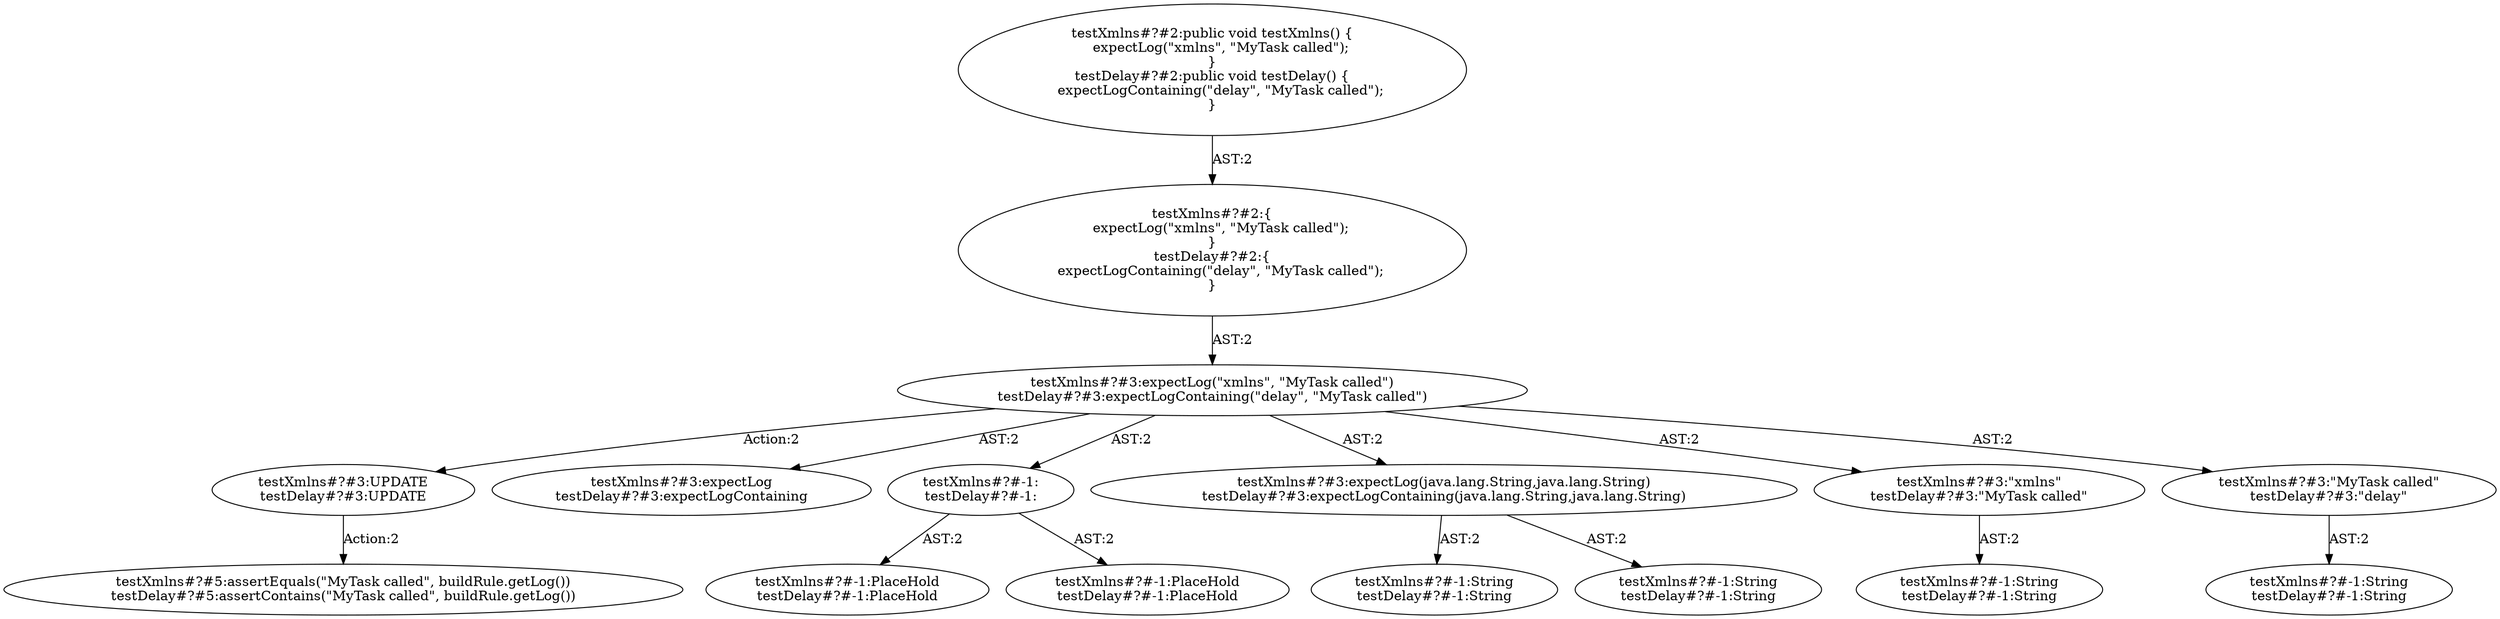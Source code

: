 digraph "Pattern" {
0 [label="testXmlns#?#3:UPDATE
testDelay#?#3:UPDATE" shape=ellipse]
1 [label="testXmlns#?#3:expectLog(\"xmlns\", \"MyTask called\")
testDelay#?#3:expectLogContaining(\"delay\", \"MyTask called\")" shape=ellipse]
2 [label="testXmlns#?#2:\{
    expectLog(\"xmlns\", \"MyTask called\");
\}
testDelay#?#2:\{
    expectLogContaining(\"delay\", \"MyTask called\");
\}" shape=ellipse]
3 [label="testXmlns#?#2:public void testXmlns() \{
    expectLog(\"xmlns\", \"MyTask called\");
\}
testDelay#?#2:public void testDelay() \{
    expectLogContaining(\"delay\", \"MyTask called\");
\}" shape=ellipse]
4 [label="testXmlns#?#3:expectLog
testDelay#?#3:expectLogContaining" shape=ellipse]
5 [label="testXmlns#?#-1:
testDelay#?#-1:" shape=ellipse]
6 [label="testXmlns#?#-1:PlaceHold
testDelay#?#-1:PlaceHold" shape=ellipse]
7 [label="testXmlns#?#-1:PlaceHold
testDelay#?#-1:PlaceHold" shape=ellipse]
8 [label="testXmlns#?#3:expectLog(java.lang.String,java.lang.String)
testDelay#?#3:expectLogContaining(java.lang.String,java.lang.String)" shape=ellipse]
9 [label="testXmlns#?#-1:String
testDelay#?#-1:String" shape=ellipse]
10 [label="testXmlns#?#-1:String
testDelay#?#-1:String" shape=ellipse]
11 [label="testXmlns#?#3:\"xmlns\"
testDelay#?#3:\"MyTask called\"" shape=ellipse]
12 [label="testXmlns#?#-1:String
testDelay#?#-1:String" shape=ellipse]
13 [label="testXmlns#?#3:\"MyTask called\"
testDelay#?#3:\"delay\"" shape=ellipse]
14 [label="testXmlns#?#-1:String
testDelay#?#-1:String" shape=ellipse]
15 [label="testXmlns#?#5:assertEquals(\"MyTask called\", buildRule.getLog())
testDelay#?#5:assertContains(\"MyTask called\", buildRule.getLog())" shape=ellipse]
0 -> 15 [label="Action:2"];
1 -> 0 [label="Action:2"];
1 -> 4 [label="AST:2"];
1 -> 5 [label="AST:2"];
1 -> 8 [label="AST:2"];
1 -> 11 [label="AST:2"];
1 -> 13 [label="AST:2"];
2 -> 1 [label="AST:2"];
3 -> 2 [label="AST:2"];
5 -> 6 [label="AST:2"];
5 -> 7 [label="AST:2"];
8 -> 9 [label="AST:2"];
8 -> 10 [label="AST:2"];
11 -> 12 [label="AST:2"];
13 -> 14 [label="AST:2"];
}